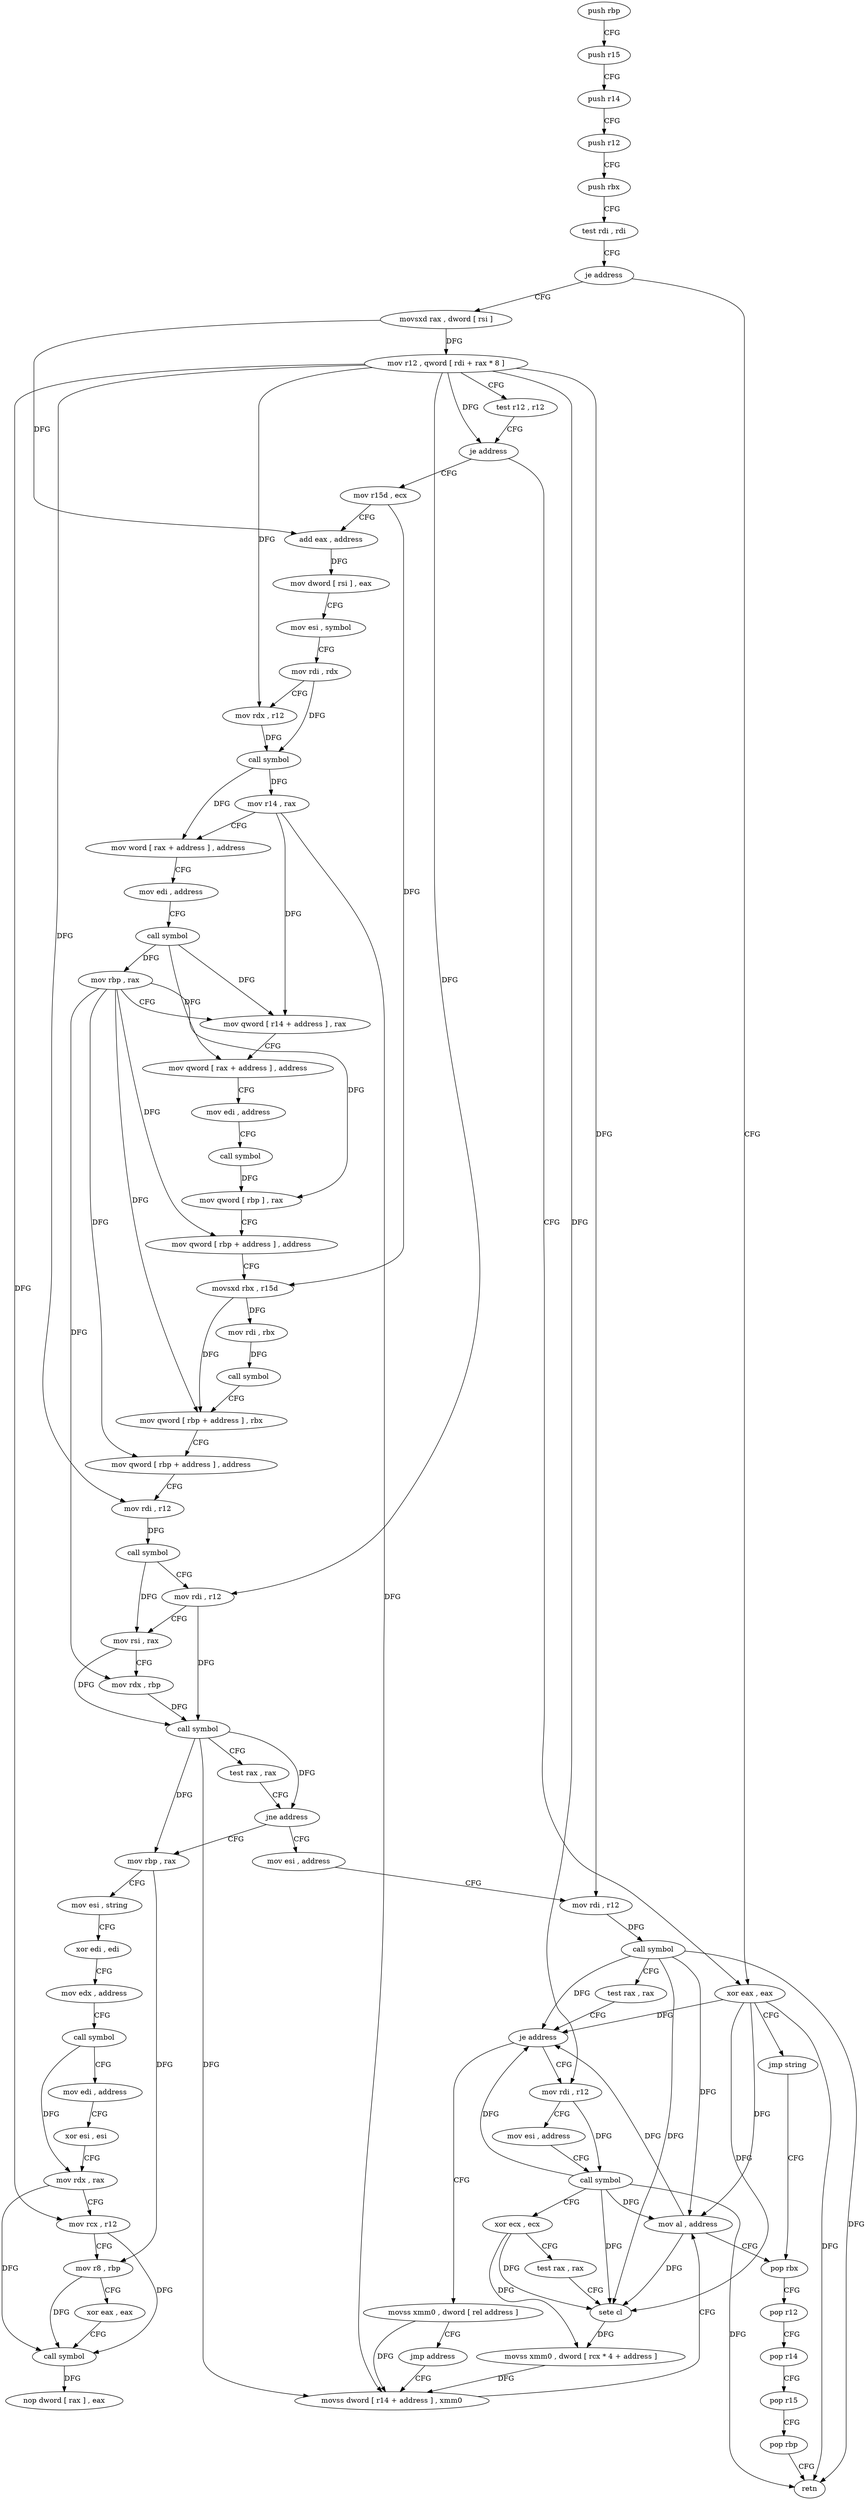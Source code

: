digraph "func" {
"4253072" [label = "push rbp" ]
"4253073" [label = "push r15" ]
"4253075" [label = "push r14" ]
"4253077" [label = "push r12" ]
"4253079" [label = "push rbx" ]
"4253080" [label = "test rdi , rdi" ]
"4253083" [label = "je address" ]
"4253263" [label = "xor eax , eax" ]
"4253089" [label = "movsxd rax , dword [ rsi ]" ]
"4253265" [label = "jmp string" ]
"4253305" [label = "pop rbx" ]
"4253092" [label = "mov r12 , qword [ rdi + rax * 8 ]" ]
"4253096" [label = "test r12 , r12" ]
"4253099" [label = "je address" ]
"4253105" [label = "mov r15d , ecx" ]
"4253306" [label = "pop r12" ]
"4253308" [label = "pop r14" ]
"4253310" [label = "pop r15" ]
"4253312" [label = "pop rbp" ]
"4253313" [label = "retn" ]
"4253108" [label = "add eax , address" ]
"4253111" [label = "mov dword [ rsi ] , eax" ]
"4253113" [label = "mov esi , symbol" ]
"4253118" [label = "mov rdi , rdx" ]
"4253121" [label = "mov rdx , r12" ]
"4253124" [label = "call symbol" ]
"4253129" [label = "mov r14 , rax" ]
"4253132" [label = "mov word [ rax + address ] , address" ]
"4253138" [label = "mov edi , address" ]
"4253143" [label = "call symbol" ]
"4253148" [label = "mov rbp , rax" ]
"4253151" [label = "mov qword [ r14 + address ] , rax" ]
"4253155" [label = "mov qword [ rax + address ] , address" ]
"4253163" [label = "mov edi , address" ]
"4253168" [label = "call symbol" ]
"4253173" [label = "mov qword [ rbp ] , rax" ]
"4253177" [label = "mov qword [ rbp + address ] , address" ]
"4253185" [label = "movsxd rbx , r15d" ]
"4253188" [label = "mov rdi , rbx" ]
"4253191" [label = "call symbol" ]
"4253196" [label = "mov qword [ rbp + address ] , rbx" ]
"4253200" [label = "mov qword [ rbp + address ] , address" ]
"4253208" [label = "mov rdi , r12" ]
"4253211" [label = "call symbol" ]
"4253216" [label = "mov rdi , r12" ]
"4253219" [label = "mov rsi , rax" ]
"4253222" [label = "mov rdx , rbp" ]
"4253225" [label = "call symbol" ]
"4253230" [label = "test rax , rax" ]
"4253233" [label = "jne address" ]
"4253314" [label = "mov rbp , rax" ]
"4253235" [label = "mov esi , address" ]
"4253317" [label = "mov esi , string" ]
"4253322" [label = "xor edi , edi" ]
"4253324" [label = "mov edx , address" ]
"4253329" [label = "call symbol" ]
"4253334" [label = "mov edi , address" ]
"4253339" [label = "xor esi , esi" ]
"4253341" [label = "mov rdx , rax" ]
"4253344" [label = "mov rcx , r12" ]
"4253347" [label = "mov r8 , rbp" ]
"4253350" [label = "xor eax , eax" ]
"4253352" [label = "call symbol" ]
"4253357" [label = "nop dword [ rax ] , eax" ]
"4253240" [label = "mov rdi , r12" ]
"4253243" [label = "call symbol" ]
"4253248" [label = "test rax , rax" ]
"4253251" [label = "je address" ]
"4253267" [label = "mov rdi , r12" ]
"4253253" [label = "movss xmm0 , dword [ rel address ]" ]
"4253270" [label = "mov esi , address" ]
"4253275" [label = "call symbol" ]
"4253280" [label = "xor ecx , ecx" ]
"4253282" [label = "test rax , rax" ]
"4253285" [label = "sete cl" ]
"4253288" [label = "movss xmm0 , dword [ rcx * 4 + address ]" ]
"4253297" [label = "movss dword [ r14 + address ] , xmm0" ]
"4253261" [label = "jmp address" ]
"4253303" [label = "mov al , address" ]
"4253072" -> "4253073" [ label = "CFG" ]
"4253073" -> "4253075" [ label = "CFG" ]
"4253075" -> "4253077" [ label = "CFG" ]
"4253077" -> "4253079" [ label = "CFG" ]
"4253079" -> "4253080" [ label = "CFG" ]
"4253080" -> "4253083" [ label = "CFG" ]
"4253083" -> "4253263" [ label = "CFG" ]
"4253083" -> "4253089" [ label = "CFG" ]
"4253263" -> "4253265" [ label = "CFG" ]
"4253263" -> "4253313" [ label = "DFG" ]
"4253263" -> "4253251" [ label = "DFG" ]
"4253263" -> "4253285" [ label = "DFG" ]
"4253263" -> "4253303" [ label = "DFG" ]
"4253089" -> "4253092" [ label = "DFG" ]
"4253089" -> "4253108" [ label = "DFG" ]
"4253265" -> "4253305" [ label = "CFG" ]
"4253305" -> "4253306" [ label = "CFG" ]
"4253092" -> "4253096" [ label = "CFG" ]
"4253092" -> "4253099" [ label = "DFG" ]
"4253092" -> "4253121" [ label = "DFG" ]
"4253092" -> "4253208" [ label = "DFG" ]
"4253092" -> "4253216" [ label = "DFG" ]
"4253092" -> "4253344" [ label = "DFG" ]
"4253092" -> "4253240" [ label = "DFG" ]
"4253092" -> "4253267" [ label = "DFG" ]
"4253096" -> "4253099" [ label = "CFG" ]
"4253099" -> "4253263" [ label = "CFG" ]
"4253099" -> "4253105" [ label = "CFG" ]
"4253105" -> "4253108" [ label = "CFG" ]
"4253105" -> "4253185" [ label = "DFG" ]
"4253306" -> "4253308" [ label = "CFG" ]
"4253308" -> "4253310" [ label = "CFG" ]
"4253310" -> "4253312" [ label = "CFG" ]
"4253312" -> "4253313" [ label = "CFG" ]
"4253108" -> "4253111" [ label = "DFG" ]
"4253111" -> "4253113" [ label = "CFG" ]
"4253113" -> "4253118" [ label = "CFG" ]
"4253118" -> "4253121" [ label = "CFG" ]
"4253118" -> "4253124" [ label = "DFG" ]
"4253121" -> "4253124" [ label = "DFG" ]
"4253124" -> "4253129" [ label = "DFG" ]
"4253124" -> "4253132" [ label = "DFG" ]
"4253129" -> "4253132" [ label = "CFG" ]
"4253129" -> "4253151" [ label = "DFG" ]
"4253129" -> "4253297" [ label = "DFG" ]
"4253132" -> "4253138" [ label = "CFG" ]
"4253138" -> "4253143" [ label = "CFG" ]
"4253143" -> "4253148" [ label = "DFG" ]
"4253143" -> "4253151" [ label = "DFG" ]
"4253143" -> "4253155" [ label = "DFG" ]
"4253148" -> "4253151" [ label = "CFG" ]
"4253148" -> "4253173" [ label = "DFG" ]
"4253148" -> "4253177" [ label = "DFG" ]
"4253148" -> "4253196" [ label = "DFG" ]
"4253148" -> "4253200" [ label = "DFG" ]
"4253148" -> "4253222" [ label = "DFG" ]
"4253151" -> "4253155" [ label = "CFG" ]
"4253155" -> "4253163" [ label = "CFG" ]
"4253163" -> "4253168" [ label = "CFG" ]
"4253168" -> "4253173" [ label = "DFG" ]
"4253173" -> "4253177" [ label = "CFG" ]
"4253177" -> "4253185" [ label = "CFG" ]
"4253185" -> "4253188" [ label = "DFG" ]
"4253185" -> "4253196" [ label = "DFG" ]
"4253188" -> "4253191" [ label = "DFG" ]
"4253191" -> "4253196" [ label = "CFG" ]
"4253196" -> "4253200" [ label = "CFG" ]
"4253200" -> "4253208" [ label = "CFG" ]
"4253208" -> "4253211" [ label = "DFG" ]
"4253211" -> "4253216" [ label = "CFG" ]
"4253211" -> "4253219" [ label = "DFG" ]
"4253216" -> "4253219" [ label = "CFG" ]
"4253216" -> "4253225" [ label = "DFG" ]
"4253219" -> "4253222" [ label = "CFG" ]
"4253219" -> "4253225" [ label = "DFG" ]
"4253222" -> "4253225" [ label = "DFG" ]
"4253225" -> "4253230" [ label = "CFG" ]
"4253225" -> "4253233" [ label = "DFG" ]
"4253225" -> "4253314" [ label = "DFG" ]
"4253225" -> "4253297" [ label = "DFG" ]
"4253230" -> "4253233" [ label = "CFG" ]
"4253233" -> "4253314" [ label = "CFG" ]
"4253233" -> "4253235" [ label = "CFG" ]
"4253314" -> "4253317" [ label = "CFG" ]
"4253314" -> "4253347" [ label = "DFG" ]
"4253235" -> "4253240" [ label = "CFG" ]
"4253317" -> "4253322" [ label = "CFG" ]
"4253322" -> "4253324" [ label = "CFG" ]
"4253324" -> "4253329" [ label = "CFG" ]
"4253329" -> "4253334" [ label = "CFG" ]
"4253329" -> "4253341" [ label = "DFG" ]
"4253334" -> "4253339" [ label = "CFG" ]
"4253339" -> "4253341" [ label = "CFG" ]
"4253341" -> "4253344" [ label = "CFG" ]
"4253341" -> "4253352" [ label = "DFG" ]
"4253344" -> "4253347" [ label = "CFG" ]
"4253344" -> "4253352" [ label = "DFG" ]
"4253347" -> "4253350" [ label = "CFG" ]
"4253347" -> "4253352" [ label = "DFG" ]
"4253350" -> "4253352" [ label = "CFG" ]
"4253352" -> "4253357" [ label = "DFG" ]
"4253240" -> "4253243" [ label = "DFG" ]
"4253243" -> "4253248" [ label = "CFG" ]
"4253243" -> "4253313" [ label = "DFG" ]
"4253243" -> "4253251" [ label = "DFG" ]
"4253243" -> "4253285" [ label = "DFG" ]
"4253243" -> "4253303" [ label = "DFG" ]
"4253248" -> "4253251" [ label = "CFG" ]
"4253251" -> "4253267" [ label = "CFG" ]
"4253251" -> "4253253" [ label = "CFG" ]
"4253267" -> "4253270" [ label = "CFG" ]
"4253267" -> "4253275" [ label = "DFG" ]
"4253253" -> "4253261" [ label = "CFG" ]
"4253253" -> "4253297" [ label = "DFG" ]
"4253270" -> "4253275" [ label = "CFG" ]
"4253275" -> "4253280" [ label = "CFG" ]
"4253275" -> "4253251" [ label = "DFG" ]
"4253275" -> "4253313" [ label = "DFG" ]
"4253275" -> "4253285" [ label = "DFG" ]
"4253275" -> "4253303" [ label = "DFG" ]
"4253280" -> "4253282" [ label = "CFG" ]
"4253280" -> "4253285" [ label = "DFG" ]
"4253280" -> "4253288" [ label = "DFG" ]
"4253282" -> "4253285" [ label = "CFG" ]
"4253285" -> "4253288" [ label = "DFG" ]
"4253288" -> "4253297" [ label = "DFG" ]
"4253297" -> "4253303" [ label = "CFG" ]
"4253261" -> "4253297" [ label = "CFG" ]
"4253303" -> "4253305" [ label = "CFG" ]
"4253303" -> "4253251" [ label = "DFG" ]
"4253303" -> "4253285" [ label = "DFG" ]
}
